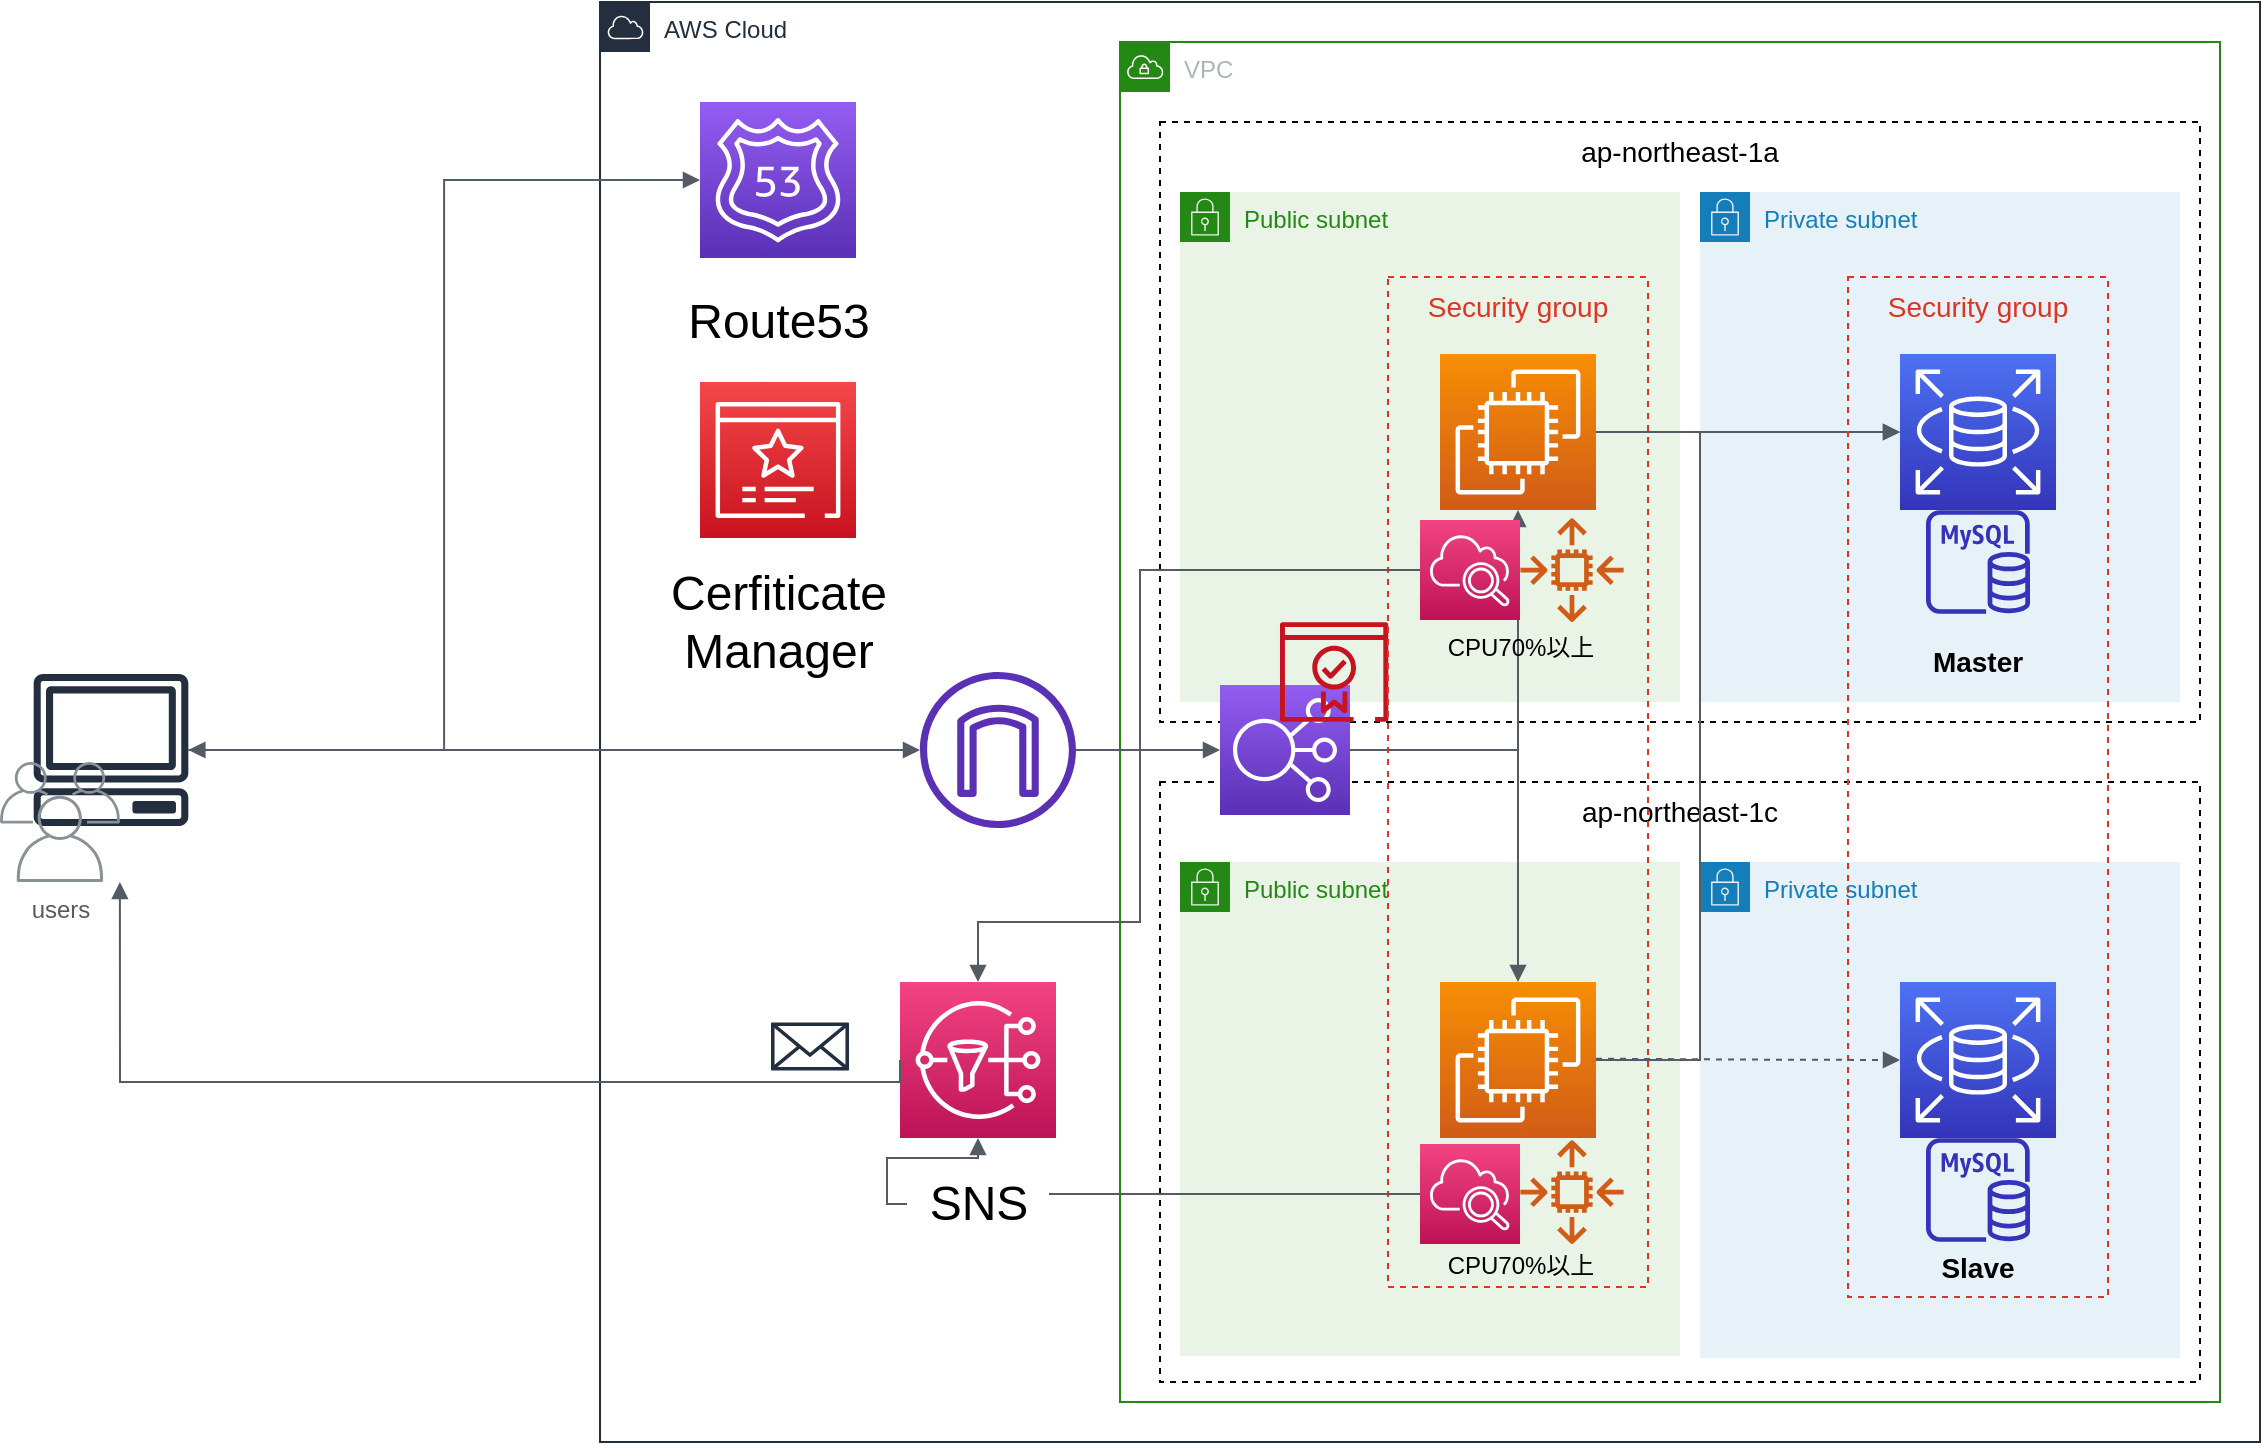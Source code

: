 <mxfile version="14.8.5" type="github">
  <diagram id="Ht1M8jgEwFfnCIfOTk4-" name="Page-1">
    <mxGraphModel dx="1351" dy="756" grid="1" gridSize="10" guides="1" tooltips="1" connect="1" arrows="1" fold="1" page="1" pageScale="1" pageWidth="1169" pageHeight="827" math="0" shadow="0">
      <root>
        <mxCell id="0" />
        <mxCell id="1" parent="0" />
        <mxCell id="PU_o0Ppcd1tU-wXAbMdE-2" value="AWS Cloud" style="points=[[0,0],[0.25,0],[0.5,0],[0.75,0],[1,0],[1,0.25],[1,0.5],[1,0.75],[1,1],[0.75,1],[0.5,1],[0.25,1],[0,1],[0,0.75],[0,0.5],[0,0.25]];outlineConnect=0;gradientColor=none;html=1;whiteSpace=wrap;fontSize=12;fontStyle=0;shape=mxgraph.aws4.group;grIcon=mxgraph.aws4.group_aws_cloud;strokeColor=#232F3E;fillColor=none;verticalAlign=top;align=left;spacingLeft=30;fontColor=#232F3E;dashed=0;" parent="1" vertex="1">
          <mxGeometry x="310" y="40" width="830" height="720" as="geometry" />
        </mxCell>
        <mxCell id="PU_o0Ppcd1tU-wXAbMdE-3" value="" style="outlineConnect=0;fontColor=#232F3E;gradientColor=none;fillColor=#232F3E;strokeColor=none;dashed=0;verticalLabelPosition=bottom;verticalAlign=top;align=center;html=1;fontSize=12;fontStyle=0;aspect=fixed;pointerEvents=1;shape=mxgraph.aws4.client;" parent="1" vertex="1">
          <mxGeometry x="26.5" y="376" width="78" height="76" as="geometry" />
        </mxCell>
        <mxCell id="PU_o0Ppcd1tU-wXAbMdE-7" value="" style="points=[[0,0,0],[0.25,0,0],[0.5,0,0],[0.75,0,0],[1,0,0],[0,1,0],[0.25,1,0],[0.5,1,0],[0.75,1,0],[1,1,0],[0,0.25,0],[0,0.5,0],[0,0.75,0],[1,0.25,0],[1,0.5,0],[1,0.75,0]];outlineConnect=0;fontColor=#232F3E;gradientColor=#945DF2;gradientDirection=north;fillColor=#5A30B5;strokeColor=#ffffff;dashed=0;verticalLabelPosition=bottom;verticalAlign=top;align=center;html=1;fontSize=12;fontStyle=0;aspect=fixed;shape=mxgraph.aws4.resourceIcon;resIcon=mxgraph.aws4.route_53;" parent="1" vertex="1">
          <mxGeometry x="360" y="90" width="78" height="78" as="geometry" />
        </mxCell>
        <mxCell id="PU_o0Ppcd1tU-wXAbMdE-8" value="&lt;font style=&quot;vertical-align: inherit&quot;&gt;&lt;font style=&quot;vertical-align: inherit ; font-size: 24px&quot;&gt;Route53&lt;br&gt;&lt;/font&gt;&lt;/font&gt;" style="text;html=1;strokeColor=none;fillColor=none;align=center;verticalAlign=middle;whiteSpace=wrap;rounded=0;" parent="1" vertex="1">
          <mxGeometry x="363.5" y="180" width="71" height="40" as="geometry" />
        </mxCell>
        <mxCell id="PU_o0Ppcd1tU-wXAbMdE-9" value="" style="points=[[0,0,0],[0.25,0,0],[0.5,0,0],[0.75,0,0],[1,0,0],[0,1,0],[0.25,1,0],[0.5,1,0],[0.75,1,0],[1,1,0],[0,0.25,0],[0,0.5,0],[0,0.75,0],[1,0.25,0],[1,0.5,0],[1,0.75,0]];outlineConnect=0;fontColor=#232F3E;gradientColor=#F54749;gradientDirection=north;fillColor=#C7131F;strokeColor=#ffffff;dashed=0;verticalLabelPosition=bottom;verticalAlign=top;align=center;html=1;fontSize=12;fontStyle=0;aspect=fixed;shape=mxgraph.aws4.resourceIcon;resIcon=mxgraph.aws4.certificate_manager_3;" parent="1" vertex="1">
          <mxGeometry x="360" y="230" width="78" height="78" as="geometry" />
        </mxCell>
        <mxCell id="PU_o0Ppcd1tU-wXAbMdE-10" value="&lt;font style=&quot;vertical-align: inherit&quot;&gt;&lt;font style=&quot;vertical-align: inherit ; font-size: 24px&quot;&gt;Cerfiticate&lt;br&gt;Manager&lt;br&gt;&lt;/font&gt;&lt;/font&gt;" style="text;html=1;strokeColor=none;fillColor=none;align=center;verticalAlign=middle;whiteSpace=wrap;rounded=0;" parent="1" vertex="1">
          <mxGeometry x="363.5" y="330" width="71" height="40" as="geometry" />
        </mxCell>
        <mxCell id="PU_o0Ppcd1tU-wXAbMdE-11" value="" style="edgeStyle=orthogonalEdgeStyle;html=1;endArrow=block;elbow=vertical;startArrow=block;startFill=1;endFill=1;strokeColor=#545B64;rounded=0;entryX=0;entryY=0.5;entryDx=0;entryDy=0;entryPerimeter=0;" parent="1" source="PU_o0Ppcd1tU-wXAbMdE-3" target="PU_o0Ppcd1tU-wXAbMdE-7" edge="1">
          <mxGeometry width="100" relative="1" as="geometry">
            <mxPoint x="140" y="370" as="sourcePoint" />
            <mxPoint x="300" y="290" as="targetPoint" />
          </mxGeometry>
        </mxCell>
        <mxCell id="PU_o0Ppcd1tU-wXAbMdE-12" value="VPC" style="points=[[0,0],[0.25,0],[0.5,0],[0.75,0],[1,0],[1,0.25],[1,0.5],[1,0.75],[1,1],[0.75,1],[0.5,1],[0.25,1],[0,1],[0,0.75],[0,0.5],[0,0.25]];outlineConnect=0;gradientColor=none;html=1;whiteSpace=wrap;fontSize=12;fontStyle=0;shape=mxgraph.aws4.group;grIcon=mxgraph.aws4.group_vpc;strokeColor=#248814;fillColor=none;verticalAlign=top;align=left;spacingLeft=30;fontColor=#AAB7B8;dashed=0;" parent="1" vertex="1">
          <mxGeometry x="570" y="60" width="550" height="680" as="geometry" />
        </mxCell>
        <mxCell id="PU_o0Ppcd1tU-wXAbMdE-13" value="ap-northeast-1a" style="dashed=1;verticalAlign=top;fontStyle=0;fontSize=14;fillColor=none;" parent="1" vertex="1">
          <mxGeometry x="590" y="100" width="520" height="300" as="geometry" />
        </mxCell>
        <mxCell id="PU_o0Ppcd1tU-wXAbMdE-14" value="ap-northeast-1c" style="fillColor=none;dashed=1;verticalAlign=top;fontStyle=0;fontSize=14;imageAspect=1;absoluteArcSize=0;overflow=visible;imageAlign=center;" parent="1" vertex="1">
          <mxGeometry x="590" y="430" width="520" height="300" as="geometry" />
        </mxCell>
        <mxCell id="PU_o0Ppcd1tU-wXAbMdE-16" value="users" style="outlineConnect=0;gradientColor=none;fontColor=#545B64;strokeColor=none;fillColor=#879196;dashed=0;verticalLabelPosition=bottom;verticalAlign=top;align=center;html=1;fontSize=12;fontStyle=0;aspect=fixed;shape=mxgraph.aws4.illustration_users;pointerEvents=1" parent="1" vertex="1">
          <mxGeometry x="10" y="420" width="60" height="60" as="geometry" />
        </mxCell>
        <mxCell id="PU_o0Ppcd1tU-wXAbMdE-19" value="" style="outlineConnect=0;fontColor=#232F3E;gradientColor=none;fillColor=#5A30B5;strokeColor=none;dashed=0;verticalLabelPosition=bottom;verticalAlign=top;align=center;html=1;fontSize=12;fontStyle=0;aspect=fixed;pointerEvents=1;shape=mxgraph.aws4.internet_gateway;" parent="1" vertex="1">
          <mxGeometry x="470" y="375" width="78" height="78" as="geometry" />
        </mxCell>
        <mxCell id="PU_o0Ppcd1tU-wXAbMdE-20" value="" style="edgeStyle=orthogonalEdgeStyle;html=1;endArrow=block;elbow=vertical;startArrow=none;endFill=1;strokeColor=#545B64;rounded=0;fontSize=14;" parent="1" source="PU_o0Ppcd1tU-wXAbMdE-3" target="PU_o0Ppcd1tU-wXAbMdE-19" edge="1">
          <mxGeometry width="100" relative="1" as="geometry">
            <mxPoint x="190" y="440" as="sourcePoint" />
            <mxPoint x="290" y="440" as="targetPoint" />
          </mxGeometry>
        </mxCell>
        <mxCell id="PU_o0Ppcd1tU-wXAbMdE-23" value="Private subnet" style="points=[[0,0],[0.25,0],[0.5,0],[0.75,0],[1,0],[1,0.25],[1,0.5],[1,0.75],[1,1],[0.75,1],[0.5,1],[0.25,1],[0,1],[0,0.75],[0,0.5],[0,0.25]];outlineConnect=0;gradientColor=none;html=1;whiteSpace=wrap;fontSize=12;fontStyle=0;shape=mxgraph.aws4.group;grIcon=mxgraph.aws4.group_security_group;grStroke=0;strokeColor=#147EBA;fillColor=#E6F2F8;verticalAlign=top;align=left;spacingLeft=30;fontColor=#147EBA;dashed=0;" parent="1" vertex="1">
          <mxGeometry x="860" y="135" width="240" height="255" as="geometry" />
        </mxCell>
        <mxCell id="PU_o0Ppcd1tU-wXAbMdE-24" value="Public subnet" style="points=[[0,0],[0.25,0],[0.5,0],[0.75,0],[1,0],[1,0.25],[1,0.5],[1,0.75],[1,1],[0.75,1],[0.5,1],[0.25,1],[0,1],[0,0.75],[0,0.5],[0,0.25]];outlineConnect=0;gradientColor=none;html=1;whiteSpace=wrap;fontSize=12;fontStyle=0;shape=mxgraph.aws4.group;grIcon=mxgraph.aws4.group_security_group;grStroke=0;strokeColor=#248814;fillColor=#E9F3E6;verticalAlign=top;align=left;spacingLeft=30;fontColor=#248814;dashed=0;" parent="1" vertex="1">
          <mxGeometry x="600" y="135" width="250" height="255" as="geometry" />
        </mxCell>
        <mxCell id="PU_o0Ppcd1tU-wXAbMdE-26" value="Public subnet" style="points=[[0,0],[0.25,0],[0.5,0],[0.75,0],[1,0],[1,0.25],[1,0.5],[1,0.75],[1,1],[0.75,1],[0.5,1],[0.25,1],[0,1],[0,0.75],[0,0.5],[0,0.25]];outlineConnect=0;gradientColor=none;html=1;whiteSpace=wrap;fontSize=12;fontStyle=0;shape=mxgraph.aws4.group;grIcon=mxgraph.aws4.group_security_group;grStroke=0;strokeColor=#248814;fillColor=#E9F3E6;verticalAlign=top;align=left;spacingLeft=30;fontColor=#248814;dashed=0;" parent="1" vertex="1">
          <mxGeometry x="600" y="470" width="250" height="247" as="geometry" />
        </mxCell>
        <mxCell id="PU_o0Ppcd1tU-wXAbMdE-27" value="Private subnet" style="points=[[0,0],[0.25,0],[0.5,0],[0.75,0],[1,0],[1,0.25],[1,0.5],[1,0.75],[1,1],[0.75,1],[0.5,1],[0.25,1],[0,1],[0,0.75],[0,0.5],[0,0.25]];outlineConnect=0;gradientColor=none;html=1;whiteSpace=wrap;fontSize=12;fontStyle=0;shape=mxgraph.aws4.group;grIcon=mxgraph.aws4.group_security_group;grStroke=0;strokeColor=#147EBA;fillColor=#E6F2F8;verticalAlign=top;align=left;spacingLeft=30;fontColor=#147EBA;dashed=0;" parent="1" vertex="1">
          <mxGeometry x="860" y="470" width="240" height="248" as="geometry" />
        </mxCell>
        <mxCell id="PU_o0Ppcd1tU-wXAbMdE-28" value="" style="points=[[0,0,0],[0.25,0,0],[0.5,0,0],[0.75,0,0],[1,0,0],[0,1,0],[0.25,1,0],[0.5,1,0],[0.75,1,0],[1,1,0],[0,0.25,0],[0,0.5,0],[0,0.75,0],[1,0.25,0],[1,0.5,0],[1,0.75,0]];outlineConnect=0;fontColor=#232F3E;gradientColor=#F78E04;gradientDirection=north;fillColor=#D05C17;strokeColor=#ffffff;dashed=0;verticalLabelPosition=bottom;verticalAlign=top;align=center;html=1;fontSize=12;fontStyle=0;aspect=fixed;shape=mxgraph.aws4.resourceIcon;resIcon=mxgraph.aws4.ec2;" parent="1" vertex="1">
          <mxGeometry x="730" y="216" width="78" height="78" as="geometry" />
        </mxCell>
        <mxCell id="PU_o0Ppcd1tU-wXAbMdE-29" value="" style="points=[[0,0,0],[0.25,0,0],[0.5,0,0],[0.75,0,0],[1,0,0],[0,1,0],[0.25,1,0],[0.5,1,0],[0.75,1,0],[1,1,0],[0,0.25,0],[0,0.5,0],[0,0.75,0],[1,0.25,0],[1,0.5,0],[1,0.75,0]];outlineConnect=0;fontColor=#232F3E;gradientColor=#F78E04;gradientDirection=north;fillColor=#D05C17;strokeColor=#ffffff;dashed=0;verticalLabelPosition=bottom;verticalAlign=top;align=center;html=1;fontSize=12;fontStyle=0;aspect=fixed;shape=mxgraph.aws4.resourceIcon;resIcon=mxgraph.aws4.ec2;" parent="1" vertex="1">
          <mxGeometry x="730" y="530" width="78" height="78" as="geometry" />
        </mxCell>
        <mxCell id="PU_o0Ppcd1tU-wXAbMdE-30" value="" style="points=[[0,0,0],[0.25,0,0],[0.5,0,0],[0.75,0,0],[1,0,0],[0,1,0],[0.25,1,0],[0.5,1,0],[0.75,1,0],[1,1,0],[0,0.25,0],[0,0.5,0],[0,0.75,0],[1,0.25,0],[1,0.5,0],[1,0.75,0]];outlineConnect=0;fontColor=#232F3E;gradientColor=#945DF2;gradientDirection=north;fillColor=#5A30B5;strokeColor=#ffffff;dashed=0;verticalLabelPosition=bottom;verticalAlign=top;align=center;html=1;fontSize=12;fontStyle=0;aspect=fixed;shape=mxgraph.aws4.resourceIcon;resIcon=mxgraph.aws4.elastic_load_balancing;" parent="1" vertex="1">
          <mxGeometry x="620" y="381.5" width="65" height="65" as="geometry" />
        </mxCell>
        <mxCell id="PU_o0Ppcd1tU-wXAbMdE-31" value="" style="edgeStyle=orthogonalEdgeStyle;html=1;endArrow=block;elbow=vertical;startArrow=none;endFill=1;strokeColor=#545B64;rounded=0;fontSize=14;entryX=0;entryY=0.5;entryDx=0;entryDy=0;entryPerimeter=0;" parent="1" source="PU_o0Ppcd1tU-wXAbMdE-19" target="PU_o0Ppcd1tU-wXAbMdE-30" edge="1">
          <mxGeometry width="100" relative="1" as="geometry">
            <mxPoint x="610.002" y="320" as="sourcePoint" />
            <mxPoint x="975.69" y="320" as="targetPoint" />
          </mxGeometry>
        </mxCell>
        <mxCell id="PU_o0Ppcd1tU-wXAbMdE-32" value="" style="outlineConnect=0;fontColor=#232F3E;gradientColor=none;fillColor=#C7131F;strokeColor=none;dashed=0;verticalLabelPosition=bottom;verticalAlign=top;align=center;html=1;fontSize=12;fontStyle=0;aspect=fixed;pointerEvents=1;shape=mxgraph.aws4.certificate_manager_2;" parent="1" vertex="1">
          <mxGeometry x="650" y="350" width="54.17" height="50" as="geometry" />
        </mxCell>
        <mxCell id="PU_o0Ppcd1tU-wXAbMdE-33" value="" style="edgeStyle=orthogonalEdgeStyle;html=1;endArrow=block;elbow=vertical;startArrow=none;endFill=1;strokeColor=#545B64;rounded=0;fontSize=14;entryX=0.5;entryY=1;entryDx=0;entryDy=0;entryPerimeter=0;exitX=1;exitY=0.5;exitDx=0;exitDy=0;exitPerimeter=0;" parent="1" source="PU_o0Ppcd1tU-wXAbMdE-30" target="PU_o0Ppcd1tU-wXAbMdE-28" edge="1">
          <mxGeometry width="100" relative="1" as="geometry">
            <mxPoint x="760" y="480" as="sourcePoint" />
            <mxPoint x="832" y="480" as="targetPoint" />
            <Array as="points">
              <mxPoint x="769" y="414" />
            </Array>
          </mxGeometry>
        </mxCell>
        <mxCell id="PU_o0Ppcd1tU-wXAbMdE-35" value="" style="edgeStyle=orthogonalEdgeStyle;html=1;endArrow=block;elbow=vertical;startArrow=none;endFill=1;strokeColor=#545B64;rounded=0;fontSize=14;entryX=0.5;entryY=0;entryDx=0;entryDy=0;entryPerimeter=0;exitX=1;exitY=0.5;exitDx=0;exitDy=0;exitPerimeter=0;" parent="1" source="PU_o0Ppcd1tU-wXAbMdE-30" target="PU_o0Ppcd1tU-wXAbMdE-29" edge="1">
          <mxGeometry width="100" relative="1" as="geometry">
            <mxPoint x="704.17" y="473.5" as="sourcePoint" />
            <mxPoint x="788.17" y="353.5" as="targetPoint" />
            <Array as="points">
              <mxPoint x="769" y="414" />
            </Array>
          </mxGeometry>
        </mxCell>
        <mxCell id="PU_o0Ppcd1tU-wXAbMdE-36" value="" style="points=[[0,0,0],[0.25,0,0],[0.5,0,0],[0.75,0,0],[1,0,0],[0,1,0],[0.25,1,0],[0.5,1,0],[0.75,1,0],[1,1,0],[0,0.25,0],[0,0.5,0],[0,0.75,0],[1,0.25,0],[1,0.5,0],[1,0.75,0]];outlineConnect=0;fontColor=#232F3E;gradientColor=#4D72F3;gradientDirection=north;fillColor=#3334B9;strokeColor=#ffffff;dashed=0;verticalLabelPosition=bottom;verticalAlign=top;align=center;html=1;fontSize=12;fontStyle=0;aspect=fixed;shape=mxgraph.aws4.resourceIcon;resIcon=mxgraph.aws4.rds;" parent="1" vertex="1">
          <mxGeometry x="960" y="216" width="78" height="78" as="geometry" />
        </mxCell>
        <mxCell id="PU_o0Ppcd1tU-wXAbMdE-37" value="" style="points=[[0,0,0],[0.25,0,0],[0.5,0,0],[0.75,0,0],[1,0,0],[0,1,0],[0.25,1,0],[0.5,1,0],[0.75,1,0],[1,1,0],[0,0.25,0],[0,0.5,0],[0,0.75,0],[1,0.25,0],[1,0.5,0],[1,0.75,0]];outlineConnect=0;fontColor=#232F3E;gradientColor=#4D72F3;gradientDirection=north;fillColor=#3334B9;strokeColor=#ffffff;dashed=0;verticalLabelPosition=bottom;verticalAlign=top;align=center;html=1;fontSize=12;fontStyle=0;aspect=fixed;shape=mxgraph.aws4.resourceIcon;resIcon=mxgraph.aws4.rds;" parent="1" vertex="1">
          <mxGeometry x="960" y="530" width="78" height="78" as="geometry" />
        </mxCell>
        <mxCell id="PU_o0Ppcd1tU-wXAbMdE-40" value="" style="edgeStyle=orthogonalEdgeStyle;html=1;endArrow=block;elbow=vertical;startArrow=none;endFill=1;strokeColor=#545B64;rounded=0;fontSize=14;entryX=0;entryY=0.5;entryDx=0;entryDy=0;entryPerimeter=0;exitX=1;exitY=0.5;exitDx=0;exitDy=0;exitPerimeter=0;" parent="1" source="PU_o0Ppcd1tU-wXAbMdE-28" target="PU_o0Ppcd1tU-wXAbMdE-36" edge="1">
          <mxGeometry width="100" relative="1" as="geometry">
            <mxPoint x="808" y="261.83" as="sourcePoint" />
            <mxPoint x="880" y="261.83" as="targetPoint" />
          </mxGeometry>
        </mxCell>
        <mxCell id="PU_o0Ppcd1tU-wXAbMdE-41" value="" style="edgeStyle=orthogonalEdgeStyle;html=1;endArrow=block;elbow=vertical;startArrow=none;endFill=1;strokeColor=#545B64;rounded=0;fontSize=14;exitX=1;exitY=0.5;exitDx=0;exitDy=0;exitPerimeter=0;entryX=0;entryY=0.5;entryDx=0;entryDy=0;entryPerimeter=0;" parent="1" source="PU_o0Ppcd1tU-wXAbMdE-29" target="PU_o0Ppcd1tU-wXAbMdE-36" edge="1">
          <mxGeometry width="100" relative="1" as="geometry">
            <mxPoint x="818" y="606.67" as="sourcePoint" />
            <mxPoint x="960" y="260" as="targetPoint" />
            <Array as="points">
              <mxPoint x="860" y="569" />
              <mxPoint x="860" y="255" />
            </Array>
          </mxGeometry>
        </mxCell>
        <mxCell id="PU_o0Ppcd1tU-wXAbMdE-43" value="" style="outlineConnect=0;fontColor=#232F3E;gradientColor=none;fillColor=#3334B9;strokeColor=none;dashed=0;verticalLabelPosition=bottom;verticalAlign=top;align=center;html=1;fontSize=12;fontStyle=0;aspect=fixed;pointerEvents=1;shape=mxgraph.aws4.rds_mysql_instance;" parent="1" vertex="1">
          <mxGeometry x="973" y="294" width="52" height="52" as="geometry" />
        </mxCell>
        <mxCell id="PU_o0Ppcd1tU-wXAbMdE-44" value="" style="outlineConnect=0;fontColor=#232F3E;gradientColor=none;fillColor=#3334B9;strokeColor=none;dashed=0;verticalLabelPosition=bottom;verticalAlign=top;align=center;html=1;fontSize=12;fontStyle=0;aspect=fixed;pointerEvents=1;shape=mxgraph.aws4.rds_mysql_instance;" parent="1" vertex="1">
          <mxGeometry x="973" y="608" width="52" height="52" as="geometry" />
        </mxCell>
        <mxCell id="PU_o0Ppcd1tU-wXAbMdE-45" value="Security group" style="fillColor=none;strokeColor=#DD3522;verticalAlign=top;fontStyle=0;fontColor=#DD3522;dashed=1;fontSize=14;" parent="1" vertex="1">
          <mxGeometry x="704" y="177.5" width="130" height="505" as="geometry" />
        </mxCell>
        <mxCell id="PU_o0Ppcd1tU-wXAbMdE-46" value="Security group" style="fillColor=none;strokeColor=#DD3522;verticalAlign=top;fontStyle=0;fontColor=#DD3522;dashed=1;fontSize=14;" parent="1" vertex="1">
          <mxGeometry x="934" y="177.5" width="130" height="510" as="geometry" />
        </mxCell>
        <mxCell id="PU_o0Ppcd1tU-wXAbMdE-51" value="&lt;b&gt;Master&lt;/b&gt;" style="text;html=1;strokeColor=none;fillColor=none;align=center;verticalAlign=middle;whiteSpace=wrap;rounded=0;dashed=1;fontSize=14;fontColor=#000000;strokeWidth=5;" parent="1" vertex="1">
          <mxGeometry x="979" y="357.5" width="40" height="24" as="geometry" />
        </mxCell>
        <mxCell id="PU_o0Ppcd1tU-wXAbMdE-53" value="&lt;b&gt;Slave&lt;/b&gt;" style="text;html=1;strokeColor=none;fillColor=none;align=center;verticalAlign=middle;whiteSpace=wrap;rounded=0;dashed=1;fontSize=14;fontColor=#000000;strokeWidth=5;" parent="1" vertex="1">
          <mxGeometry x="979" y="661" width="40" height="24" as="geometry" />
        </mxCell>
        <mxCell id="PU_o0Ppcd1tU-wXAbMdE-55" value="" style="edgeStyle=orthogonalEdgeStyle;html=1;endArrow=block;elbow=vertical;startArrow=none;endFill=1;strokeColor=#545B64;rounded=0;fontSize=14;fontColor=#000000;dashed=1;entryX=0;entryY=0.5;entryDx=0;entryDy=0;entryPerimeter=0;" parent="1" target="PU_o0Ppcd1tU-wXAbMdE-37" edge="1">
          <mxGeometry width="100" relative="1" as="geometry">
            <mxPoint x="808" y="568.33" as="sourcePoint" />
            <mxPoint x="908" y="568.33" as="targetPoint" />
          </mxGeometry>
        </mxCell>
        <mxCell id="PU_o0Ppcd1tU-wXAbMdE-56" value="" style="points=[[0,0,0],[0.25,0,0],[0.5,0,0],[0.75,0,0],[1,0,0],[0,1,0],[0.25,1,0],[0.5,1,0],[0.75,1,0],[1,1,0],[0,0.25,0],[0,0.5,0],[0,0.75,0],[1,0.25,0],[1,0.5,0],[1,0.75,0]];points=[[0,0,0],[0.25,0,0],[0.5,0,0],[0.75,0,0],[1,0,0],[0,1,0],[0.25,1,0],[0.5,1,0],[0.75,1,0],[1,1,0],[0,0.25,0],[0,0.5,0],[0,0.75,0],[1,0.25,0],[1,0.5,0],[1,0.75,0]];outlineConnect=0;fontColor=#232F3E;gradientColor=#F34482;gradientDirection=north;fillColor=#BC1356;strokeColor=#ffffff;dashed=0;verticalLabelPosition=bottom;verticalAlign=top;align=center;html=1;fontSize=12;fontStyle=0;aspect=fixed;shape=mxgraph.aws4.resourceIcon;resIcon=mxgraph.aws4.cloudwatch_2;" parent="1" vertex="1">
          <mxGeometry x="720" y="299" width="50" height="50" as="geometry" />
        </mxCell>
        <mxCell id="zs6Gr2qYgr_IFdk_L5UF-1" value="" style="outlineConnect=0;fontColor=#232F3E;gradientColor=none;fillColor=#D05C17;strokeColor=none;dashed=0;verticalLabelPosition=bottom;verticalAlign=top;align=center;html=1;fontSize=12;fontStyle=0;aspect=fixed;pointerEvents=1;shape=mxgraph.aws4.auto_scaling2;" vertex="1" parent="1">
          <mxGeometry x="770" y="298" width="52" height="52" as="geometry" />
        </mxCell>
        <mxCell id="zs6Gr2qYgr_IFdk_L5UF-2" value="" style="outlineConnect=0;fontColor=#232F3E;gradientColor=none;fillColor=#D05C17;strokeColor=none;dashed=0;verticalLabelPosition=bottom;verticalAlign=top;align=center;html=1;fontSize=12;fontStyle=0;aspect=fixed;pointerEvents=1;shape=mxgraph.aws4.auto_scaling2;" vertex="1" parent="1">
          <mxGeometry x="770" y="609" width="52" height="52" as="geometry" />
        </mxCell>
        <mxCell id="zs6Gr2qYgr_IFdk_L5UF-3" value="" style="points=[[0,0,0],[0.25,0,0],[0.5,0,0],[0.75,0,0],[1,0,0],[0,1,0],[0.25,1,0],[0.5,1,0],[0.75,1,0],[1,1,0],[0,0.25,0],[0,0.5,0],[0,0.75,0],[1,0.25,0],[1,0.5,0],[1,0.75,0]];points=[[0,0,0],[0.25,0,0],[0.5,0,0],[0.75,0,0],[1,0,0],[0,1,0],[0.25,1,0],[0.5,1,0],[0.75,1,0],[1,1,0],[0,0.25,0],[0,0.5,0],[0,0.75,0],[1,0.25,0],[1,0.5,0],[1,0.75,0]];outlineConnect=0;fontColor=#232F3E;gradientColor=#F34482;gradientDirection=north;fillColor=#BC1356;strokeColor=#ffffff;dashed=0;verticalLabelPosition=bottom;verticalAlign=top;align=center;html=1;fontSize=12;fontStyle=0;aspect=fixed;shape=mxgraph.aws4.resourceIcon;resIcon=mxgraph.aws4.cloudwatch_2;" vertex="1" parent="1">
          <mxGeometry x="720" y="611" width="50" height="50" as="geometry" />
        </mxCell>
        <mxCell id="zs6Gr2qYgr_IFdk_L5UF-4" value="&lt;font style=&quot;font-size: 12px&quot;&gt;CPU70%以上&lt;/font&gt;" style="text;html=1;strokeColor=none;fillColor=none;align=center;verticalAlign=middle;whiteSpace=wrap;rounded=0;dashed=1;fontSize=14;fontColor=#000000;strokeWidth=5;" vertex="1" parent="1">
          <mxGeometry x="730" y="350" width="81" height="24" as="geometry" />
        </mxCell>
        <mxCell id="zs6Gr2qYgr_IFdk_L5UF-5" value="&lt;font style=&quot;font-size: 12px&quot;&gt;CPU70%以上&lt;/font&gt;" style="text;html=1;strokeColor=none;fillColor=none;align=center;verticalAlign=middle;whiteSpace=wrap;rounded=0;dashed=1;fontSize=14;fontColor=#000000;strokeWidth=5;" vertex="1" parent="1">
          <mxGeometry x="730" y="658.5" width="81" height="24" as="geometry" />
        </mxCell>
        <mxCell id="zs6Gr2qYgr_IFdk_L5UF-6" value="" style="points=[[0,0,0],[0.25,0,0],[0.5,0,0],[0.75,0,0],[1,0,0],[0,1,0],[0.25,1,0],[0.5,1,0],[0.75,1,0],[1,1,0],[0,0.25,0],[0,0.5,0],[0,0.75,0],[1,0.25,0],[1,0.5,0],[1,0.75,0]];outlineConnect=0;fontColor=#232F3E;gradientColor=#F34482;gradientDirection=north;fillColor=#BC1356;strokeColor=#ffffff;dashed=0;verticalLabelPosition=bottom;verticalAlign=top;align=center;html=1;fontSize=12;fontStyle=0;aspect=fixed;shape=mxgraph.aws4.resourceIcon;resIcon=mxgraph.aws4.sns;" vertex="1" parent="1">
          <mxGeometry x="460" y="530" width="78" height="78" as="geometry" />
        </mxCell>
        <mxCell id="zs6Gr2qYgr_IFdk_L5UF-7" value="" style="edgeStyle=orthogonalEdgeStyle;html=1;endArrow=none;elbow=vertical;startArrow=block;startFill=1;strokeColor=#545B64;rounded=0;entryX=0;entryY=0.5;entryDx=0;entryDy=0;entryPerimeter=0;exitX=0.5;exitY=0;exitDx=0;exitDy=0;exitPerimeter=0;" edge="1" parent="1" source="zs6Gr2qYgr_IFdk_L5UF-6" target="PU_o0Ppcd1tU-wXAbMdE-56">
          <mxGeometry width="100" relative="1" as="geometry">
            <mxPoint x="430" y="470" as="sourcePoint" />
            <mxPoint x="530" y="470" as="targetPoint" />
            <Array as="points">
              <mxPoint x="499" y="500" />
              <mxPoint x="580" y="500" />
              <mxPoint x="580" y="324" />
            </Array>
          </mxGeometry>
        </mxCell>
        <mxCell id="zs6Gr2qYgr_IFdk_L5UF-8" value="" style="edgeStyle=orthogonalEdgeStyle;html=1;endArrow=none;elbow=vertical;startArrow=none;startFill=1;strokeColor=#545B64;rounded=0;entryX=0;entryY=0.5;entryDx=0;entryDy=0;entryPerimeter=0;" edge="1" parent="1" source="zs6Gr2qYgr_IFdk_L5UF-10" target="zs6Gr2qYgr_IFdk_L5UF-3">
          <mxGeometry width="100" relative="1" as="geometry">
            <mxPoint x="500" y="610" as="sourcePoint" />
            <mxPoint x="590" y="567.5" as="targetPoint" />
            <Array as="points">
              <mxPoint x="500" y="636" />
            </Array>
          </mxGeometry>
        </mxCell>
        <mxCell id="zs6Gr2qYgr_IFdk_L5UF-9" value="" style="edgeStyle=orthogonalEdgeStyle;html=1;endArrow=none;elbow=vertical;startArrow=block;startFill=1;strokeColor=#545B64;rounded=0;entryX=0;entryY=0.5;entryDx=0;entryDy=0;entryPerimeter=0;" edge="1" parent="1" source="PU_o0Ppcd1tU-wXAbMdE-16" target="zs6Gr2qYgr_IFdk_L5UF-6">
          <mxGeometry width="100" relative="1" as="geometry">
            <mxPoint x="130.0" y="786" as="sourcePoint" />
            <mxPoint x="351" y="580" as="targetPoint" />
            <Array as="points">
              <mxPoint x="70" y="580" />
              <mxPoint x="460" y="580" />
            </Array>
          </mxGeometry>
        </mxCell>
        <mxCell id="zs6Gr2qYgr_IFdk_L5UF-10" value="&lt;font style=&quot;vertical-align: inherit&quot;&gt;&lt;font style=&quot;vertical-align: inherit ; font-size: 24px&quot;&gt;SNS&lt;br&gt;&lt;/font&gt;&lt;/font&gt;" style="text;html=1;strokeColor=none;fillColor=none;align=center;verticalAlign=middle;whiteSpace=wrap;rounded=0;" vertex="1" parent="1">
          <mxGeometry x="463.5" y="621" width="71" height="40" as="geometry" />
        </mxCell>
        <mxCell id="zs6Gr2qYgr_IFdk_L5UF-11" value="" style="edgeStyle=orthogonalEdgeStyle;html=1;endArrow=none;elbow=vertical;startArrow=block;startFill=1;strokeColor=#545B64;rounded=0;entryX=0;entryY=0.5;entryDx=0;entryDy=0;entryPerimeter=0;" edge="1" parent="1" source="zs6Gr2qYgr_IFdk_L5UF-6" target="zs6Gr2qYgr_IFdk_L5UF-10">
          <mxGeometry width="100" relative="1" as="geometry">
            <mxPoint x="500.0" y="608" as="sourcePoint" />
            <mxPoint x="720" y="636" as="targetPoint" />
            <Array as="points" />
          </mxGeometry>
        </mxCell>
        <mxCell id="zs6Gr2qYgr_IFdk_L5UF-12" value="" style="outlineConnect=0;fontColor=#232F3E;gradientColor=none;fillColor=#232F3E;strokeColor=none;dashed=0;verticalLabelPosition=bottom;verticalAlign=top;align=center;html=1;fontSize=12;fontStyle=0;aspect=fixed;pointerEvents=1;shape=mxgraph.aws4.email_2;" vertex="1" parent="1">
          <mxGeometry x="395.5" y="550" width="39" height="24.5" as="geometry" />
        </mxCell>
      </root>
    </mxGraphModel>
  </diagram>
</mxfile>
